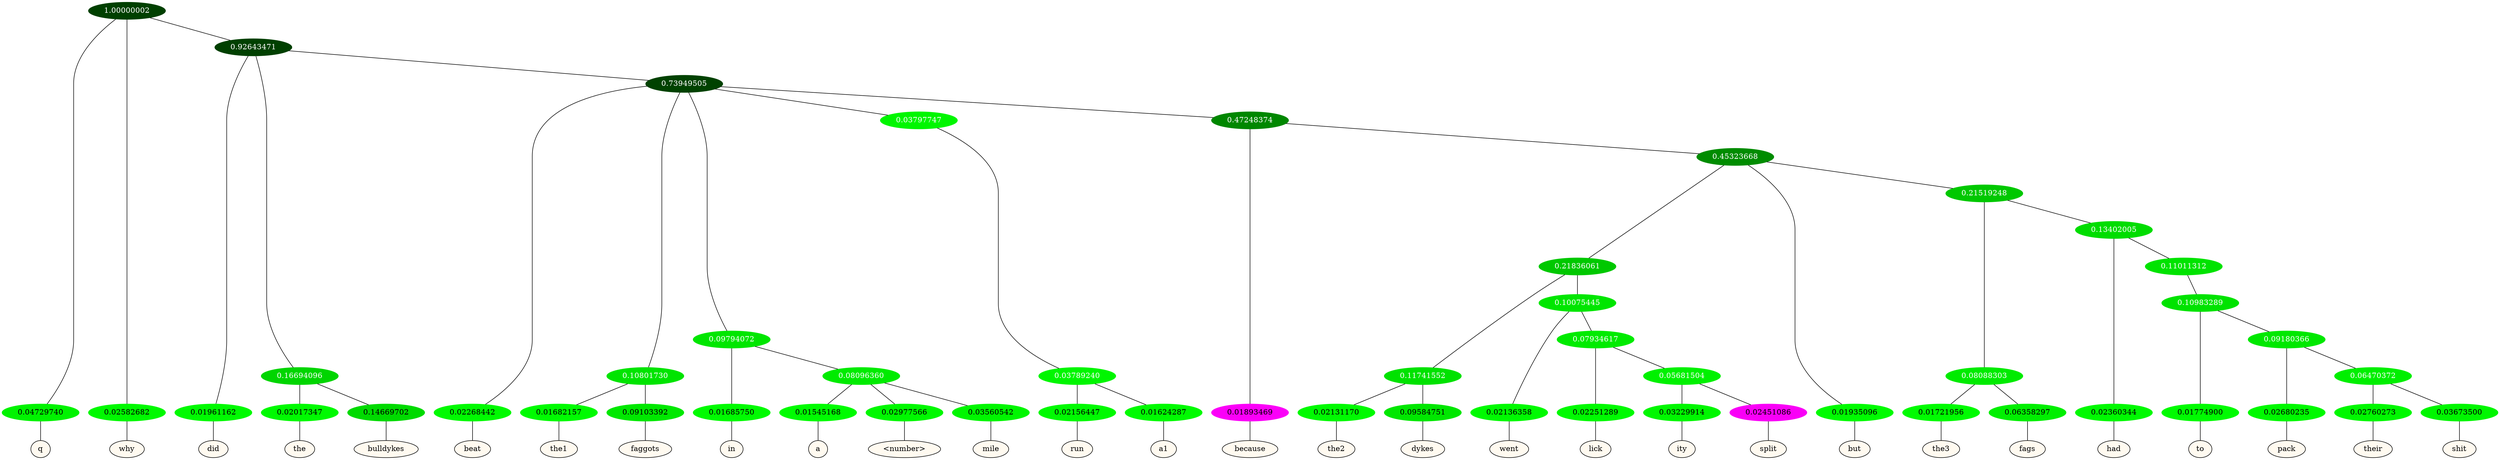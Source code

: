 graph {
	node [format=png height=0.15 nodesep=0.001 ordering=out overlap=prism overlap_scaling=0.01 ranksep=0.001 ratio=0.2 style=filled width=0.15]
	{
		rank=same
		a_w_1 [label=q color=black fillcolor=floralwhite style="filled,solid"]
		a_w_2 [label=why color=black fillcolor=floralwhite style="filled,solid"]
		a_w_4 [label=did color=black fillcolor=floralwhite style="filled,solid"]
		a_w_7 [label=the color=black fillcolor=floralwhite style="filled,solid"]
		a_w_8 [label=bulldykes color=black fillcolor=floralwhite style="filled,solid"]
		a_w_9 [label=beat color=black fillcolor=floralwhite style="filled,solid"]
		a_w_14 [label=the1 color=black fillcolor=floralwhite style="filled,solid"]
		a_w_15 [label=faggots color=black fillcolor=floralwhite style="filled,solid"]
		a_w_16 [label=in color=black fillcolor=floralwhite style="filled,solid"]
		a_w_21 [label=a color=black fillcolor=floralwhite style="filled,solid"]
		a_w_22 [label="\<number\>" color=black fillcolor=floralwhite style="filled,solid"]
		a_w_23 [label=mile color=black fillcolor=floralwhite style="filled,solid"]
		a_w_24 [label=run color=black fillcolor=floralwhite style="filled,solid"]
		a_w_25 [label=a1 color=black fillcolor=floralwhite style="filled,solid"]
		a_w_19 [label=because color=black fillcolor=floralwhite style="filled,solid"]
		a_w_33 [label=the2 color=black fillcolor=floralwhite style="filled,solid"]
		a_w_34 [label=dykes color=black fillcolor=floralwhite style="filled,solid"]
		a_w_35 [label=went color=black fillcolor=floralwhite style="filled,solid"]
		a_w_41 [label=lick color=black fillcolor=floralwhite style="filled,solid"]
		a_w_44 [label=ity color=black fillcolor=floralwhite style="filled,solid"]
		a_w_45 [label=split color=black fillcolor=floralwhite style="filled,solid"]
		a_w_27 [label=but color=black fillcolor=floralwhite style="filled,solid"]
		a_w_37 [label=the3 color=black fillcolor=floralwhite style="filled,solid"]
		a_w_38 [label=fags color=black fillcolor=floralwhite style="filled,solid"]
		a_w_39 [label=had color=black fillcolor=floralwhite style="filled,solid"]
		a_w_46 [label=to color=black fillcolor=floralwhite style="filled,solid"]
		a_w_48 [label=pack color=black fillcolor=floralwhite style="filled,solid"]
		a_w_50 [label=their color=black fillcolor=floralwhite style="filled,solid"]
		a_w_51 [label=shit color=black fillcolor=floralwhite style="filled,solid"]
	}
	a_n_1 -- a_w_1
	a_n_2 -- a_w_2
	a_n_4 -- a_w_4
	a_n_7 -- a_w_7
	a_n_8 -- a_w_8
	a_n_9 -- a_w_9
	a_n_14 -- a_w_14
	a_n_15 -- a_w_15
	a_n_16 -- a_w_16
	a_n_21 -- a_w_21
	a_n_22 -- a_w_22
	a_n_23 -- a_w_23
	a_n_24 -- a_w_24
	a_n_25 -- a_w_25
	a_n_19 -- a_w_19
	a_n_33 -- a_w_33
	a_n_34 -- a_w_34
	a_n_35 -- a_w_35
	a_n_41 -- a_w_41
	a_n_44 -- a_w_44
	a_n_45 -- a_w_45
	a_n_27 -- a_w_27
	a_n_37 -- a_w_37
	a_n_38 -- a_w_38
	a_n_39 -- a_w_39
	a_n_46 -- a_w_46
	a_n_48 -- a_w_48
	a_n_50 -- a_w_50
	a_n_51 -- a_w_51
	{
		rank=same
		a_n_1 [label=0.04729740 color="0.334 1.000 0.953" fontcolor=black]
		a_n_2 [label=0.02582682 color="0.334 1.000 0.974" fontcolor=black]
		a_n_4 [label=0.01961162 color="0.334 1.000 0.980" fontcolor=black]
		a_n_7 [label=0.02017347 color="0.334 1.000 0.980" fontcolor=black]
		a_n_8 [label=0.14669702 color="0.334 1.000 0.853" fontcolor=black]
		a_n_9 [label=0.02268442 color="0.334 1.000 0.977" fontcolor=black]
		a_n_14 [label=0.01682157 color="0.334 1.000 0.983" fontcolor=black]
		a_n_15 [label=0.09103392 color="0.334 1.000 0.909" fontcolor=black]
		a_n_16 [label=0.01685750 color="0.334 1.000 0.983" fontcolor=black]
		a_n_21 [label=0.01545168 color="0.334 1.000 0.985" fontcolor=black]
		a_n_22 [label=0.02977566 color="0.334 1.000 0.970" fontcolor=black]
		a_n_23 [label=0.03560542 color="0.334 1.000 0.964" fontcolor=black]
		a_n_24 [label=0.02156447 color="0.334 1.000 0.978" fontcolor=black]
		a_n_25 [label=0.01624287 color="0.334 1.000 0.984" fontcolor=black]
		a_n_19 [label=0.01893469 color="0.835 1.000 0.981" fontcolor=black]
		a_n_33 [label=0.02131170 color="0.334 1.000 0.979" fontcolor=black]
		a_n_34 [label=0.09584751 color="0.334 1.000 0.904" fontcolor=black]
		a_n_35 [label=0.02136358 color="0.334 1.000 0.979" fontcolor=black]
		a_n_41 [label=0.02251289 color="0.334 1.000 0.977" fontcolor=black]
		a_n_44 [label=0.03229914 color="0.334 1.000 0.968" fontcolor=black]
		a_n_45 [label=0.02451086 color="0.835 1.000 0.975" fontcolor=black]
		a_n_27 [label=0.01935096 color="0.334 1.000 0.981" fontcolor=black]
		a_n_37 [label=0.01721956 color="0.334 1.000 0.983" fontcolor=black]
		a_n_38 [label=0.06358297 color="0.334 1.000 0.936" fontcolor=black]
		a_n_39 [label=0.02360344 color="0.334 1.000 0.976" fontcolor=black]
		a_n_46 [label=0.01774900 color="0.334 1.000 0.982" fontcolor=black]
		a_n_48 [label=0.02680235 color="0.334 1.000 0.973" fontcolor=black]
		a_n_50 [label=0.02760273 color="0.334 1.000 0.972" fontcolor=black]
		a_n_51 [label=0.03673500 color="0.334 1.000 0.963" fontcolor=black]
	}
	a_n_0 [label=1.00000002 color="0.334 1.000 0.250" fontcolor=grey99]
	a_n_0 -- a_n_1
	a_n_0 -- a_n_2
	a_n_3 [label=0.92643471 color="0.334 1.000 0.250" fontcolor=grey99]
	a_n_0 -- a_n_3
	a_n_3 -- a_n_4
	a_n_5 [label=0.16694096 color="0.334 1.000 0.833" fontcolor=grey99]
	a_n_3 -- a_n_5
	a_n_6 [label=0.73949505 color="0.334 1.000 0.261" fontcolor=grey99]
	a_n_3 -- a_n_6
	a_n_5 -- a_n_7
	a_n_5 -- a_n_8
	a_n_6 -- a_n_9
	a_n_10 [label=0.10801730 color="0.334 1.000 0.892" fontcolor=grey99]
	a_n_6 -- a_n_10
	a_n_11 [label=0.09794072 color="0.334 1.000 0.902" fontcolor=grey99]
	a_n_6 -- a_n_11
	a_n_12 [label=0.03797747 color="0.334 1.000 0.962" fontcolor=grey99]
	a_n_6 -- a_n_12
	a_n_13 [label=0.47248374 color="0.334 1.000 0.528" fontcolor=grey99]
	a_n_6 -- a_n_13
	a_n_10 -- a_n_14
	a_n_10 -- a_n_15
	a_n_11 -- a_n_16
	a_n_17 [label=0.08096360 color="0.334 1.000 0.919" fontcolor=grey99]
	a_n_11 -- a_n_17
	a_n_18 [label=0.03789240 color="0.334 1.000 0.962" fontcolor=grey99]
	a_n_12 -- a_n_18
	a_n_13 -- a_n_19
	a_n_20 [label=0.45323668 color="0.334 1.000 0.547" fontcolor=grey99]
	a_n_13 -- a_n_20
	a_n_17 -- a_n_21
	a_n_17 -- a_n_22
	a_n_17 -- a_n_23
	a_n_18 -- a_n_24
	a_n_18 -- a_n_25
	a_n_26 [label=0.21836061 color="0.334 1.000 0.782" fontcolor=grey99]
	a_n_20 -- a_n_26
	a_n_20 -- a_n_27
	a_n_28 [label=0.21519248 color="0.334 1.000 0.785" fontcolor=grey99]
	a_n_20 -- a_n_28
	a_n_29 [label=0.11741552 color="0.334 1.000 0.883" fontcolor=grey99]
	a_n_26 -- a_n_29
	a_n_30 [label=0.10075445 color="0.334 1.000 0.899" fontcolor=grey99]
	a_n_26 -- a_n_30
	a_n_31 [label=0.08088303 color="0.334 1.000 0.919" fontcolor=grey99]
	a_n_28 -- a_n_31
	a_n_32 [label=0.13402005 color="0.334 1.000 0.866" fontcolor=grey99]
	a_n_28 -- a_n_32
	a_n_29 -- a_n_33
	a_n_29 -- a_n_34
	a_n_30 -- a_n_35
	a_n_36 [label=0.07934617 color="0.334 1.000 0.921" fontcolor=grey99]
	a_n_30 -- a_n_36
	a_n_31 -- a_n_37
	a_n_31 -- a_n_38
	a_n_32 -- a_n_39
	a_n_40 [label=0.11011312 color="0.334 1.000 0.890" fontcolor=grey99]
	a_n_32 -- a_n_40
	a_n_36 -- a_n_41
	a_n_42 [label=0.05681504 color="0.334 1.000 0.943" fontcolor=grey99]
	a_n_36 -- a_n_42
	a_n_43 [label=0.10983289 color="0.334 1.000 0.890" fontcolor=grey99]
	a_n_40 -- a_n_43
	a_n_42 -- a_n_44
	a_n_42 -- a_n_45
	a_n_43 -- a_n_46
	a_n_47 [label=0.09180366 color="0.334 1.000 0.908" fontcolor=grey99]
	a_n_43 -- a_n_47
	a_n_47 -- a_n_48
	a_n_49 [label=0.06470372 color="0.334 1.000 0.935" fontcolor=grey99]
	a_n_47 -- a_n_49
	a_n_49 -- a_n_50
	a_n_49 -- a_n_51
}
